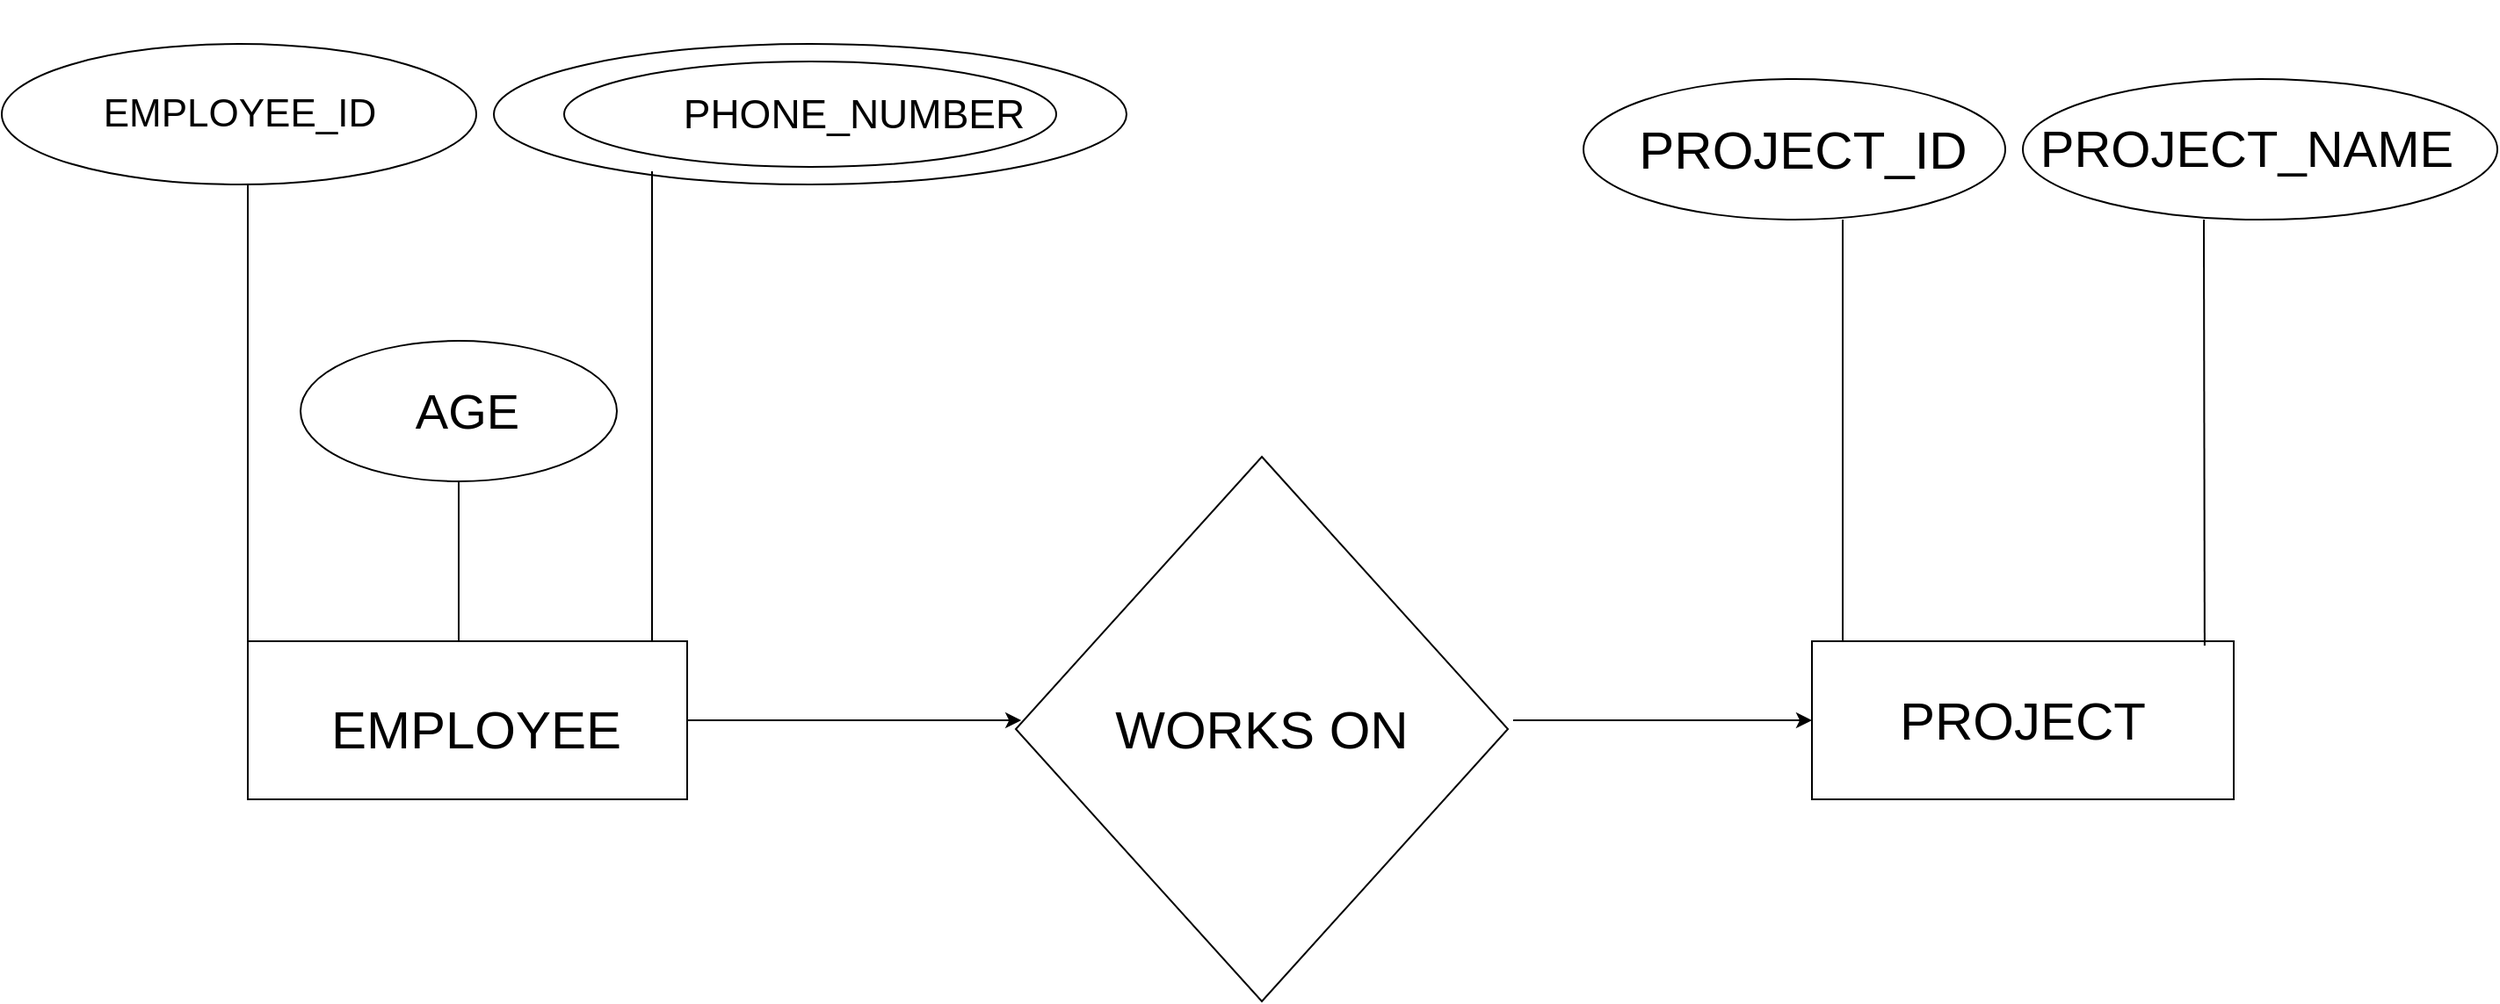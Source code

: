 <mxfile version="21.0.10" type="github">
  <diagram name="Page-1" id="b98fa263-6416-c6ec-5b7d-78bf54ef71d0">
    <mxGraphModel dx="1985" dy="1300" grid="1" gridSize="10" guides="1" tooltips="1" connect="1" arrows="1" fold="1" page="1" pageScale="1.5" pageWidth="1169" pageHeight="826" background="none" math="0" shadow="0">
      <root>
        <mxCell id="0" style=";html=1;" />
        <mxCell id="1" style=";html=1;" parent="0" />
        <mxCell id="GYk2_x4JcOaZVcFWCVfe-14" value="" style="edgeStyle=orthogonalEdgeStyle;rounded=0;orthogonalLoop=1;jettySize=auto;html=1;entryX=0.011;entryY=0.484;entryDx=0;entryDy=0;entryPerimeter=0;" edge="1" parent="1" source="GYk2_x4JcOaZVcFWCVfe-1" target="GYk2_x4JcOaZVcFWCVfe-6">
          <mxGeometry relative="1" as="geometry">
            <mxPoint x="575" y="755" as="targetPoint" />
          </mxGeometry>
        </mxCell>
        <mxCell id="GYk2_x4JcOaZVcFWCVfe-1" value="" style="rounded=0;whiteSpace=wrap;html=1;" vertex="1" parent="1">
          <mxGeometry x="160" y="710" width="250" height="90" as="geometry" />
        </mxCell>
        <mxCell id="GYk2_x4JcOaZVcFWCVfe-4" value="EMPLOYEE" style="text;html=1;strokeColor=none;fillColor=none;align=center;verticalAlign=middle;whiteSpace=wrap;rounded=0;strokeWidth=30;fontSize=30;" vertex="1" parent="1">
          <mxGeometry x="220" y="730" width="140" height="60" as="geometry" />
        </mxCell>
        <mxCell id="GYk2_x4JcOaZVcFWCVfe-6" value="" style="rhombus;whiteSpace=wrap;html=1;" vertex="1" parent="1">
          <mxGeometry x="597" y="605" width="280" height="310" as="geometry" />
        </mxCell>
        <mxCell id="GYk2_x4JcOaZVcFWCVfe-7" value="&lt;font style=&quot;font-size: 30px;&quot;&gt;WORKS ON&lt;/font&gt;" style="text;html=1;strokeColor=none;fillColor=none;align=center;verticalAlign=middle;whiteSpace=wrap;rounded=0;fontSize=30;" vertex="1" parent="1">
          <mxGeometry x="647" y="745" width="180" height="30" as="geometry" />
        </mxCell>
        <mxCell id="GYk2_x4JcOaZVcFWCVfe-8" value="" style="rounded=0;whiteSpace=wrap;html=1;" vertex="1" parent="1">
          <mxGeometry x="1050" y="710" width="240" height="90" as="geometry" />
        </mxCell>
        <mxCell id="GYk2_x4JcOaZVcFWCVfe-9" value="PROJECT" style="text;html=1;strokeColor=none;fillColor=none;align=center;verticalAlign=middle;whiteSpace=wrap;rounded=0;fontSize=30;" vertex="1" parent="1">
          <mxGeometry x="1070" y="720" width="200" height="70" as="geometry" />
        </mxCell>
        <mxCell id="GYk2_x4JcOaZVcFWCVfe-16" value="" style="edgeStyle=none;orthogonalLoop=1;jettySize=auto;html=1;rounded=0;entryX=0;entryY=0.5;entryDx=0;entryDy=0;" edge="1" parent="1" target="GYk2_x4JcOaZVcFWCVfe-8">
          <mxGeometry width="100" relative="1" as="geometry">
            <mxPoint x="880" y="755" as="sourcePoint" />
            <mxPoint x="960" y="750" as="targetPoint" />
            <Array as="points" />
          </mxGeometry>
        </mxCell>
        <mxCell id="GYk2_x4JcOaZVcFWCVfe-19" value="" style="endArrow=none;html=1;rounded=0;" edge="1" parent="1">
          <mxGeometry width="50" height="50" relative="1" as="geometry">
            <mxPoint x="1067.5" y="470" as="sourcePoint" />
            <mxPoint x="1067.5" y="710" as="targetPoint" />
            <Array as="points">
              <mxPoint x="1067.5" y="600" />
            </Array>
          </mxGeometry>
        </mxCell>
        <mxCell id="GYk2_x4JcOaZVcFWCVfe-20" value="" style="endArrow=none;html=1;rounded=0;entryX=0.931;entryY=0.028;entryDx=0;entryDy=0;entryPerimeter=0;" edge="1" parent="1" target="GYk2_x4JcOaZVcFWCVfe-8">
          <mxGeometry width="50" height="50" relative="1" as="geometry">
            <mxPoint x="1273" y="470" as="sourcePoint" />
            <mxPoint x="1310" y="810" as="targetPoint" />
          </mxGeometry>
        </mxCell>
        <mxCell id="GYk2_x4JcOaZVcFWCVfe-21" value="" style="ellipse;whiteSpace=wrap;html=1;" vertex="1" parent="1">
          <mxGeometry x="920" y="390" width="240" height="80" as="geometry" />
        </mxCell>
        <mxCell id="GYk2_x4JcOaZVcFWCVfe-25" value="PROJECT_ID" style="text;html=1;strokeColor=none;fillColor=none;align=center;verticalAlign=middle;whiteSpace=wrap;rounded=0;fontSize=30;" vertex="1" parent="1">
          <mxGeometry x="950" y="390" width="190" height="80" as="geometry" />
        </mxCell>
        <mxCell id="GYk2_x4JcOaZVcFWCVfe-26" value="" style="ellipse;whiteSpace=wrap;html=1;" vertex="1" parent="1">
          <mxGeometry x="1170" y="390" width="270" height="80" as="geometry" />
        </mxCell>
        <mxCell id="GYk2_x4JcOaZVcFWCVfe-27" value="PROJECT_NAME" style="text;html=1;strokeColor=none;fillColor=none;align=center;verticalAlign=middle;whiteSpace=wrap;rounded=0;fontSize=29;" vertex="1" parent="1">
          <mxGeometry x="1210" y="390" width="175" height="80" as="geometry" />
        </mxCell>
        <mxCell id="GYk2_x4JcOaZVcFWCVfe-30" value="" style="ellipse;whiteSpace=wrap;html=1;" vertex="1" parent="1">
          <mxGeometry x="20" y="370" width="270" height="80" as="geometry" />
        </mxCell>
        <mxCell id="GYk2_x4JcOaZVcFWCVfe-31" value="" style="ellipse;whiteSpace=wrap;html=1;" vertex="1" parent="1">
          <mxGeometry x="300" y="370" width="360" height="80" as="geometry" />
        </mxCell>
        <mxCell id="GYk2_x4JcOaZVcFWCVfe-32" value="" style="ellipse;whiteSpace=wrap;html=1;" vertex="1" parent="1">
          <mxGeometry x="340" y="380" width="280" height="60" as="geometry" />
        </mxCell>
        <mxCell id="GYk2_x4JcOaZVcFWCVfe-33" value="" style="endArrow=none;html=1;rounded=0;" edge="1" parent="1" target="GYk2_x4JcOaZVcFWCVfe-34">
          <mxGeometry width="50" height="50" relative="1" as="geometry">
            <mxPoint x="280" y="710" as="sourcePoint" />
            <mxPoint x="280" y="600" as="targetPoint" />
          </mxGeometry>
        </mxCell>
        <mxCell id="GYk2_x4JcOaZVcFWCVfe-34" value="" style="ellipse;whiteSpace=wrap;html=1;" vertex="1" parent="1">
          <mxGeometry x="190" y="539" width="180" height="80" as="geometry" />
        </mxCell>
        <mxCell id="GYk2_x4JcOaZVcFWCVfe-39" value="" style="endArrow=none;html=1;rounded=0;" edge="1" parent="1">
          <mxGeometry width="50" height="50" relative="1" as="geometry">
            <mxPoint x="160" y="710" as="sourcePoint" />
            <mxPoint x="160" y="450" as="targetPoint" />
          </mxGeometry>
        </mxCell>
        <mxCell id="GYk2_x4JcOaZVcFWCVfe-38" value="EMPLOYEE_ID" style="text;html=1;strokeColor=none;fillColor=none;align=center;verticalAlign=middle;whiteSpace=wrap;rounded=0;fontSize=22;" vertex="1" parent="1">
          <mxGeometry x="62.5" y="345" width="185" height="130" as="geometry" />
        </mxCell>
        <mxCell id="GYk2_x4JcOaZVcFWCVfe-40" value="PHONE_NUMBER" style="text;html=1;strokeColor=none;fillColor=none;align=center;verticalAlign=middle;whiteSpace=wrap;rounded=0;fontSize=23;" vertex="1" parent="1">
          <mxGeometry x="390" y="345" width="230" height="130" as="geometry" />
        </mxCell>
        <mxCell id="GYk2_x4JcOaZVcFWCVfe-42" value="" style="endArrow=none;html=1;rounded=0;entryX=0;entryY=0.75;entryDx=0;entryDy=0;" edge="1" parent="1" target="GYk2_x4JcOaZVcFWCVfe-40">
          <mxGeometry width="50" height="50" relative="1" as="geometry">
            <mxPoint x="390" y="710" as="sourcePoint" />
            <mxPoint x="440" y="540" as="targetPoint" />
          </mxGeometry>
        </mxCell>
        <mxCell id="GYk2_x4JcOaZVcFWCVfe-41" value="AGE" style="text;html=1;strokeColor=none;fillColor=none;align=center;verticalAlign=middle;whiteSpace=wrap;rounded=0;fontSize=28;" vertex="1" parent="1">
          <mxGeometry x="150" y="499" width="270" height="160" as="geometry" />
        </mxCell>
      </root>
    </mxGraphModel>
  </diagram>
</mxfile>
